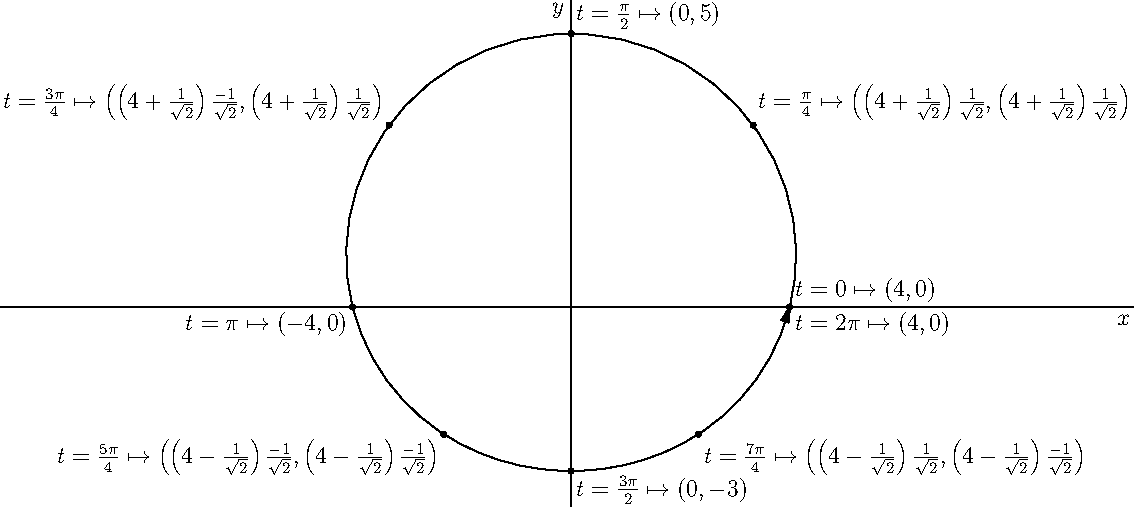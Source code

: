 import graph; 
size(20cm,20cm);

xaxis("$x$");
yaxis("$y$");

real x(real t) {return (4+sin(t))*cos(t);}
real y(real t) {return (4+sin(t))*sin(t);}

draw(graph(x,y,0,4*pi),Arrow);

dot("$t=0 \mapsto (4, 0)$", (4,0),NE);
dot("$t=\frac{\pi}{4} \mapsto
\left(\left(4+\frac{1}{\sqrt{2}}\right) \frac{1}{\sqrt{2}},
\left(4+\frac{1}{\sqrt{2}}\right) \frac{1}{\sqrt{2}} \right)$",
(3.33,3.33),NE);
dot("$t=\frac{\pi}{2} \mapsto (0,5)$",(0,5),NE);
dot("$t=\frac{3\pi}{4} \mapsto
\left(\left(4+\frac{1}{\sqrt{2}}\right) \frac{-1}{\sqrt{2}},
\left(4+\frac{1}{\sqrt{2}}\right) \frac{1}{\sqrt{2}} \right)$",
(-3.33,3.33),NW);
dot("$t=\pi \mapsto (-4,0)$",(-4,0),SW);
dot("$t=\frac{5\pi}{4} \mapsto
\left(\left(4-\frac{1}{\sqrt{2}}\right) \frac{-1}{\sqrt{2}},
\left(4-\frac{1}{\sqrt{2}}\right) \frac{-1}{\sqrt{2}}
\right)$", (-2.33,-2.33),SW);
dot("$t=\frac{3\pi}{2} \mapsto (0,-3)$",(0,-3),SE);
dot("$t=\frac{7\pi}{4} \mapsto
\left(\left(4-\frac{1}{\sqrt{2}}\right) \frac{1}{\sqrt{2}},
\left(4-\frac{1}{\sqrt{2}}\right) \frac{-1}{\sqrt{2}}
\right)$", (2.33,-2.33),SE);
dot("$t=2\pi \mapsto (4,0)$",(4,0),SE);

